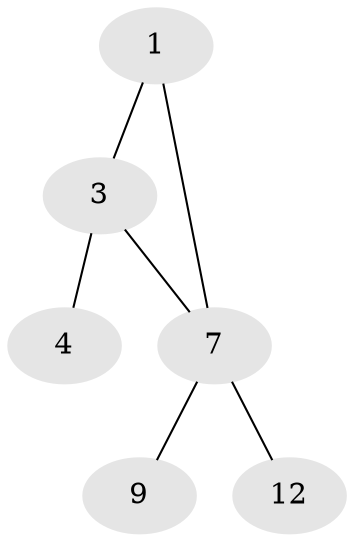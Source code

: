 // Generated by graph-tools (version 1.1) at 2025/46/02/15/25 05:46:28]
// undirected, 6 vertices, 6 edges
graph export_dot {
graph [start="1"]
  node [color=gray90,style=filled];
  1 [super="+2+5+6+15+17+20"];
  3 [super="+8"];
  4 [super="+11+13+16+18+19"];
  7 [super="+16"];
  9 [super="+10+18"];
  12 [super="+6+14"];
  1 -- 3;
  1 -- 7;
  3 -- 4;
  3 -- 7;
  7 -- 9;
  7 -- 12;
}
